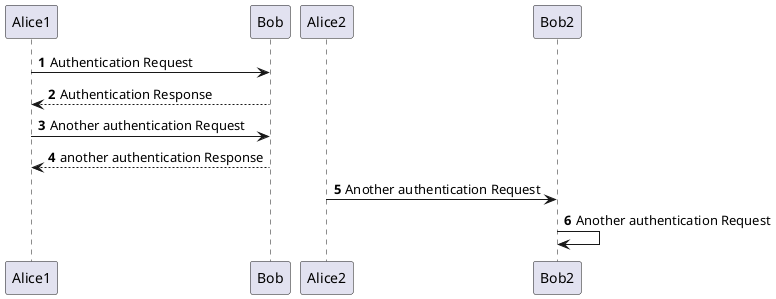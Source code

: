@startuml
'https://plantuml.com/sequence-diagram

autonumber

Alice1 -> Bob: Authentication Request
Bob --> Alice1: Authentication Response

Alice1 -> Bob: Another authentication Request
Alice1 <-- Bob: another authentication Response
Alice2 -> Bob2: Another authentication Request
Bob2 -> Bob2: Another authentication Request
@enduml